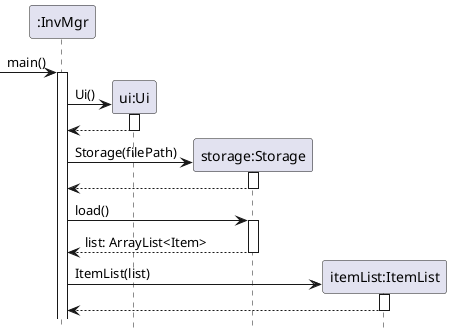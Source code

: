 @startuml

hide footbox
skinparam guillemet false
skinparam sequenceStereotypeFontColor red
skinparam sequenceStereotypeFontStyle bold

participant ":InvMgr" as InvMgr
participant "ui:Ui" as Ui
participant "storage:Storage" as Storage
participant "itemList:ItemList" as ItemList

-> InvMgr: main()
activate InvMgr
    create Ui
    InvMgr -> Ui: Ui()
    activate Ui
    return

    create Storage
    InvMgr -> Storage: Storage(filePath)
    activate Storage
    return

    InvMgr -> Storage: load()
    activate Storage
    return list: ArrayList<Item>

    create ItemList
    InvMgr -> ItemList: ItemList(list)
    activate ItemList
    return

@enduml
